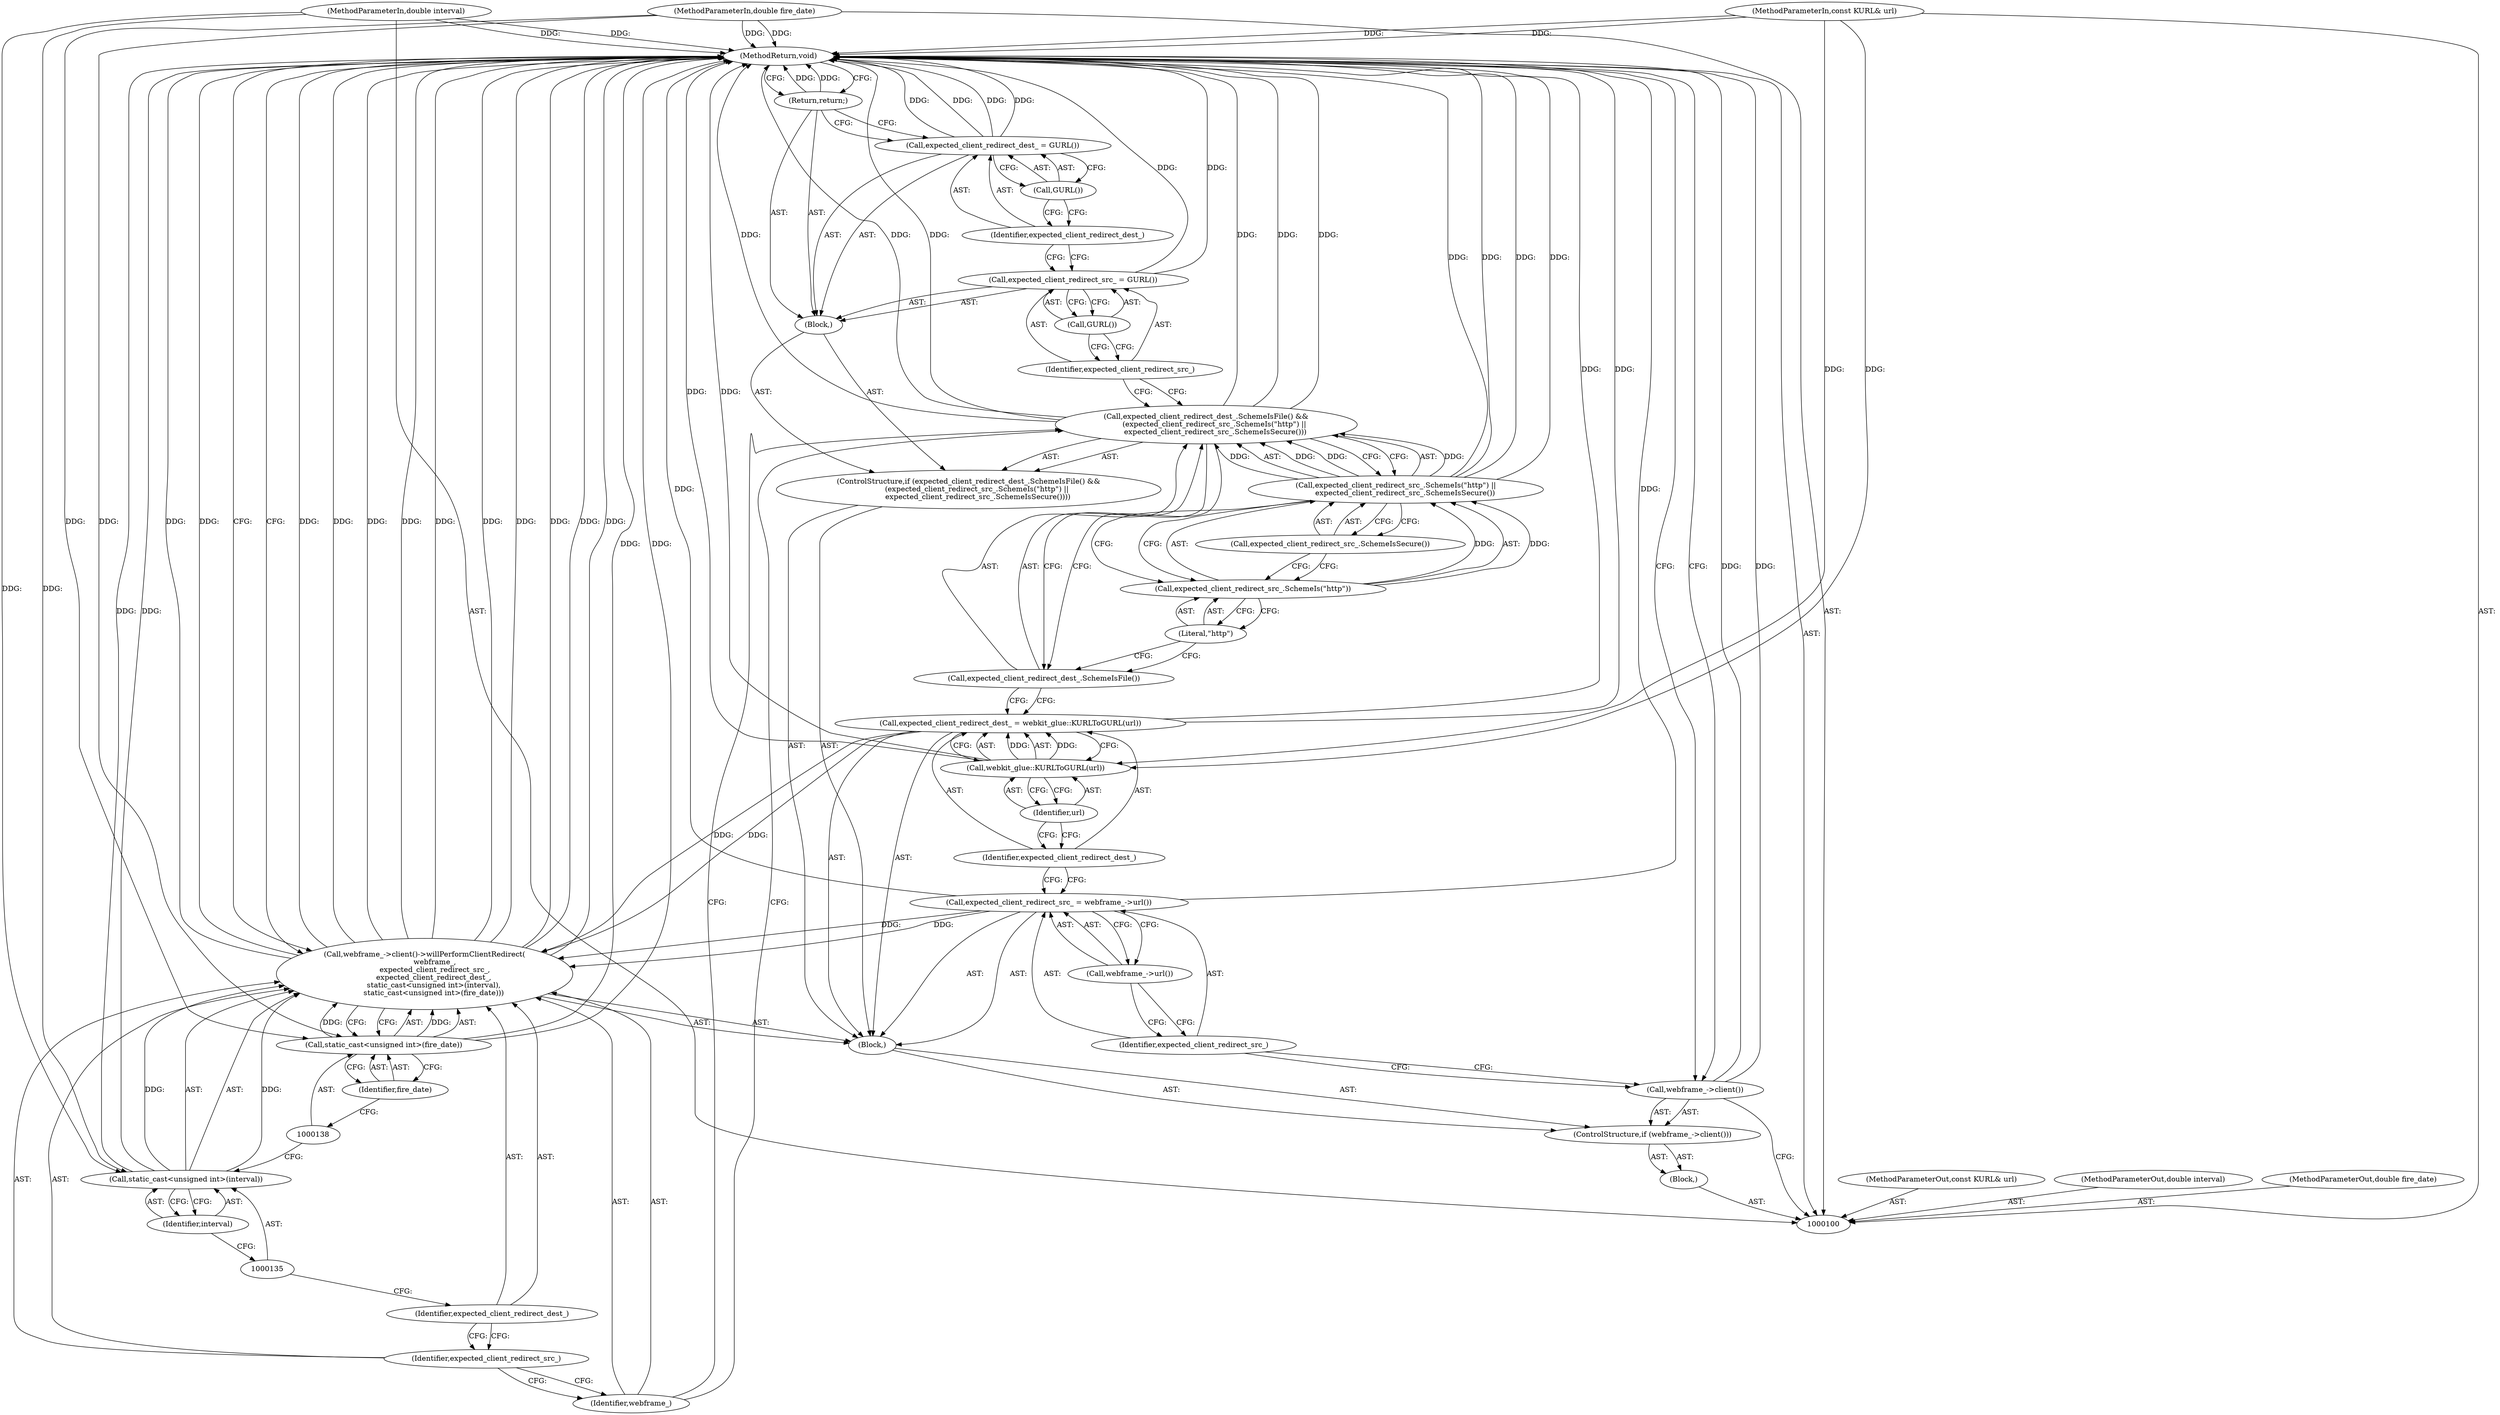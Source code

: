 digraph "1_Chrome_b9e2ecab97a8a7f3cce06951ab92a3eaef559206_1" {
"1000140" [label="(MethodReturn,void)"];
"1000122" [label="(Block,)"];
"1000121" [label="(Call,expected_client_redirect_src_.SchemeIsSecure())"];
"1000125" [label="(Call,GURL())"];
"1000123" [label="(Call,expected_client_redirect_src_ = GURL())"];
"1000124" [label="(Identifier,expected_client_redirect_src_)"];
"1000128" [label="(Call,GURL())"];
"1000126" [label="(Call,expected_client_redirect_dest_ = GURL())"];
"1000127" [label="(Identifier,expected_client_redirect_dest_)"];
"1000129" [label="(Return,return;)"];
"1000130" [label="(Call,webframe_->client()->willPerformClientRedirect(\n         webframe_,\n         expected_client_redirect_src_,\n        expected_client_redirect_dest_,\n        static_cast<unsigned int>(interval),\n        static_cast<unsigned int>(fire_date)))"];
"1000131" [label="(Identifier,webframe_)"];
"1000132" [label="(Identifier,expected_client_redirect_src_)"];
"1000133" [label="(Identifier,expected_client_redirect_dest_)"];
"1000101" [label="(MethodParameterIn,const KURL& url)"];
"1000198" [label="(MethodParameterOut,const KURL& url)"];
"1000136" [label="(Identifier,interval)"];
"1000134" [label="(Call,static_cast<unsigned int>(interval))"];
"1000139" [label="(Identifier,fire_date)"];
"1000137" [label="(Call,static_cast<unsigned int>(fire_date))"];
"1000102" [label="(MethodParameterIn,double interval)"];
"1000199" [label="(MethodParameterOut,double interval)"];
"1000104" [label="(Block,)"];
"1000103" [label="(MethodParameterIn,double fire_date)"];
"1000200" [label="(MethodParameterOut,double fire_date)"];
"1000105" [label="(ControlStructure,if (webframe_->client()))"];
"1000107" [label="(Block,)"];
"1000106" [label="(Call,webframe_->client())"];
"1000110" [label="(Call,webframe_->url())"];
"1000108" [label="(Call,expected_client_redirect_src_ = webframe_->url())"];
"1000109" [label="(Identifier,expected_client_redirect_src_)"];
"1000113" [label="(Call,webkit_glue::KURLToGURL(url))"];
"1000111" [label="(Call,expected_client_redirect_dest_ = webkit_glue::KURLToGURL(url))"];
"1000112" [label="(Identifier,expected_client_redirect_dest_)"];
"1000114" [label="(Identifier,url)"];
"1000115" [label="(ControlStructure,if (expected_client_redirect_dest_.SchemeIsFile() &&\n       (expected_client_redirect_src_.SchemeIs(\"http\") ||\n        expected_client_redirect_src_.SchemeIsSecure())))"];
"1000116" [label="(Call,expected_client_redirect_dest_.SchemeIsFile() &&\n       (expected_client_redirect_src_.SchemeIs(\"http\") ||\n        expected_client_redirect_src_.SchemeIsSecure()))"];
"1000117" [label="(Call,expected_client_redirect_dest_.SchemeIsFile())"];
"1000120" [label="(Literal,\"http\")"];
"1000118" [label="(Call,expected_client_redirect_src_.SchemeIs(\"http\") ||\n        expected_client_redirect_src_.SchemeIsSecure())"];
"1000119" [label="(Call,expected_client_redirect_src_.SchemeIs(\"http\"))"];
"1000140" -> "1000100"  [label="AST: "];
"1000140" -> "1000129"  [label="CFG: "];
"1000140" -> "1000130"  [label="CFG: "];
"1000140" -> "1000106"  [label="CFG: "];
"1000129" -> "1000140"  [label="DDG: "];
"1000116" -> "1000140"  [label="DDG: "];
"1000116" -> "1000140"  [label="DDG: "];
"1000116" -> "1000140"  [label="DDG: "];
"1000113" -> "1000140"  [label="DDG: "];
"1000118" -> "1000140"  [label="DDG: "];
"1000118" -> "1000140"  [label="DDG: "];
"1000126" -> "1000140"  [label="DDG: "];
"1000126" -> "1000140"  [label="DDG: "];
"1000134" -> "1000140"  [label="DDG: "];
"1000130" -> "1000140"  [label="DDG: "];
"1000130" -> "1000140"  [label="DDG: "];
"1000130" -> "1000140"  [label="DDG: "];
"1000130" -> "1000140"  [label="DDG: "];
"1000130" -> "1000140"  [label="DDG: "];
"1000130" -> "1000140"  [label="DDG: "];
"1000137" -> "1000140"  [label="DDG: "];
"1000103" -> "1000140"  [label="DDG: "];
"1000102" -> "1000140"  [label="DDG: "];
"1000111" -> "1000140"  [label="DDG: "];
"1000101" -> "1000140"  [label="DDG: "];
"1000108" -> "1000140"  [label="DDG: "];
"1000106" -> "1000140"  [label="DDG: "];
"1000123" -> "1000140"  [label="DDG: "];
"1000122" -> "1000115"  [label="AST: "];
"1000123" -> "1000122"  [label="AST: "];
"1000126" -> "1000122"  [label="AST: "];
"1000129" -> "1000122"  [label="AST: "];
"1000121" -> "1000118"  [label="AST: "];
"1000121" -> "1000119"  [label="CFG: "];
"1000118" -> "1000121"  [label="CFG: "];
"1000125" -> "1000123"  [label="AST: "];
"1000125" -> "1000124"  [label="CFG: "];
"1000123" -> "1000125"  [label="CFG: "];
"1000123" -> "1000122"  [label="AST: "];
"1000123" -> "1000125"  [label="CFG: "];
"1000124" -> "1000123"  [label="AST: "];
"1000125" -> "1000123"  [label="AST: "];
"1000127" -> "1000123"  [label="CFG: "];
"1000123" -> "1000140"  [label="DDG: "];
"1000124" -> "1000123"  [label="AST: "];
"1000124" -> "1000116"  [label="CFG: "];
"1000125" -> "1000124"  [label="CFG: "];
"1000128" -> "1000126"  [label="AST: "];
"1000128" -> "1000127"  [label="CFG: "];
"1000126" -> "1000128"  [label="CFG: "];
"1000126" -> "1000122"  [label="AST: "];
"1000126" -> "1000128"  [label="CFG: "];
"1000127" -> "1000126"  [label="AST: "];
"1000128" -> "1000126"  [label="AST: "];
"1000129" -> "1000126"  [label="CFG: "];
"1000126" -> "1000140"  [label="DDG: "];
"1000126" -> "1000140"  [label="DDG: "];
"1000127" -> "1000126"  [label="AST: "];
"1000127" -> "1000123"  [label="CFG: "];
"1000128" -> "1000127"  [label="CFG: "];
"1000129" -> "1000122"  [label="AST: "];
"1000129" -> "1000126"  [label="CFG: "];
"1000140" -> "1000129"  [label="CFG: "];
"1000129" -> "1000140"  [label="DDG: "];
"1000130" -> "1000107"  [label="AST: "];
"1000130" -> "1000137"  [label="CFG: "];
"1000131" -> "1000130"  [label="AST: "];
"1000132" -> "1000130"  [label="AST: "];
"1000133" -> "1000130"  [label="AST: "];
"1000134" -> "1000130"  [label="AST: "];
"1000137" -> "1000130"  [label="AST: "];
"1000140" -> "1000130"  [label="CFG: "];
"1000130" -> "1000140"  [label="DDG: "];
"1000130" -> "1000140"  [label="DDG: "];
"1000130" -> "1000140"  [label="DDG: "];
"1000130" -> "1000140"  [label="DDG: "];
"1000130" -> "1000140"  [label="DDG: "];
"1000130" -> "1000140"  [label="DDG: "];
"1000108" -> "1000130"  [label="DDG: "];
"1000111" -> "1000130"  [label="DDG: "];
"1000134" -> "1000130"  [label="DDG: "];
"1000137" -> "1000130"  [label="DDG: "];
"1000131" -> "1000130"  [label="AST: "];
"1000131" -> "1000116"  [label="CFG: "];
"1000132" -> "1000131"  [label="CFG: "];
"1000132" -> "1000130"  [label="AST: "];
"1000132" -> "1000131"  [label="CFG: "];
"1000133" -> "1000132"  [label="CFG: "];
"1000133" -> "1000130"  [label="AST: "];
"1000133" -> "1000132"  [label="CFG: "];
"1000135" -> "1000133"  [label="CFG: "];
"1000101" -> "1000100"  [label="AST: "];
"1000101" -> "1000140"  [label="DDG: "];
"1000101" -> "1000113"  [label="DDG: "];
"1000198" -> "1000100"  [label="AST: "];
"1000136" -> "1000134"  [label="AST: "];
"1000136" -> "1000135"  [label="CFG: "];
"1000134" -> "1000136"  [label="CFG: "];
"1000134" -> "1000130"  [label="AST: "];
"1000134" -> "1000136"  [label="CFG: "];
"1000135" -> "1000134"  [label="AST: "];
"1000136" -> "1000134"  [label="AST: "];
"1000138" -> "1000134"  [label="CFG: "];
"1000134" -> "1000140"  [label="DDG: "];
"1000134" -> "1000130"  [label="DDG: "];
"1000102" -> "1000134"  [label="DDG: "];
"1000139" -> "1000137"  [label="AST: "];
"1000139" -> "1000138"  [label="CFG: "];
"1000137" -> "1000139"  [label="CFG: "];
"1000137" -> "1000130"  [label="AST: "];
"1000137" -> "1000139"  [label="CFG: "];
"1000138" -> "1000137"  [label="AST: "];
"1000139" -> "1000137"  [label="AST: "];
"1000130" -> "1000137"  [label="CFG: "];
"1000137" -> "1000140"  [label="DDG: "];
"1000137" -> "1000130"  [label="DDG: "];
"1000103" -> "1000137"  [label="DDG: "];
"1000102" -> "1000100"  [label="AST: "];
"1000102" -> "1000140"  [label="DDG: "];
"1000102" -> "1000134"  [label="DDG: "];
"1000199" -> "1000100"  [label="AST: "];
"1000104" -> "1000100"  [label="AST: "];
"1000105" -> "1000104"  [label="AST: "];
"1000103" -> "1000100"  [label="AST: "];
"1000103" -> "1000140"  [label="DDG: "];
"1000103" -> "1000137"  [label="DDG: "];
"1000200" -> "1000100"  [label="AST: "];
"1000105" -> "1000104"  [label="AST: "];
"1000106" -> "1000105"  [label="AST: "];
"1000107" -> "1000105"  [label="AST: "];
"1000107" -> "1000105"  [label="AST: "];
"1000108" -> "1000107"  [label="AST: "];
"1000111" -> "1000107"  [label="AST: "];
"1000115" -> "1000107"  [label="AST: "];
"1000130" -> "1000107"  [label="AST: "];
"1000106" -> "1000105"  [label="AST: "];
"1000106" -> "1000100"  [label="CFG: "];
"1000109" -> "1000106"  [label="CFG: "];
"1000140" -> "1000106"  [label="CFG: "];
"1000106" -> "1000140"  [label="DDG: "];
"1000110" -> "1000108"  [label="AST: "];
"1000110" -> "1000109"  [label="CFG: "];
"1000108" -> "1000110"  [label="CFG: "];
"1000108" -> "1000107"  [label="AST: "];
"1000108" -> "1000110"  [label="CFG: "];
"1000109" -> "1000108"  [label="AST: "];
"1000110" -> "1000108"  [label="AST: "];
"1000112" -> "1000108"  [label="CFG: "];
"1000108" -> "1000140"  [label="DDG: "];
"1000108" -> "1000130"  [label="DDG: "];
"1000109" -> "1000108"  [label="AST: "];
"1000109" -> "1000106"  [label="CFG: "];
"1000110" -> "1000109"  [label="CFG: "];
"1000113" -> "1000111"  [label="AST: "];
"1000113" -> "1000114"  [label="CFG: "];
"1000114" -> "1000113"  [label="AST: "];
"1000111" -> "1000113"  [label="CFG: "];
"1000113" -> "1000140"  [label="DDG: "];
"1000113" -> "1000111"  [label="DDG: "];
"1000101" -> "1000113"  [label="DDG: "];
"1000111" -> "1000107"  [label="AST: "];
"1000111" -> "1000113"  [label="CFG: "];
"1000112" -> "1000111"  [label="AST: "];
"1000113" -> "1000111"  [label="AST: "];
"1000117" -> "1000111"  [label="CFG: "];
"1000111" -> "1000140"  [label="DDG: "];
"1000113" -> "1000111"  [label="DDG: "];
"1000111" -> "1000130"  [label="DDG: "];
"1000112" -> "1000111"  [label="AST: "];
"1000112" -> "1000108"  [label="CFG: "];
"1000114" -> "1000112"  [label="CFG: "];
"1000114" -> "1000113"  [label="AST: "];
"1000114" -> "1000112"  [label="CFG: "];
"1000113" -> "1000114"  [label="CFG: "];
"1000115" -> "1000107"  [label="AST: "];
"1000116" -> "1000115"  [label="AST: "];
"1000122" -> "1000115"  [label="AST: "];
"1000116" -> "1000115"  [label="AST: "];
"1000116" -> "1000117"  [label="CFG: "];
"1000116" -> "1000118"  [label="CFG: "];
"1000117" -> "1000116"  [label="AST: "];
"1000118" -> "1000116"  [label="AST: "];
"1000124" -> "1000116"  [label="CFG: "];
"1000131" -> "1000116"  [label="CFG: "];
"1000116" -> "1000140"  [label="DDG: "];
"1000116" -> "1000140"  [label="DDG: "];
"1000116" -> "1000140"  [label="DDG: "];
"1000118" -> "1000116"  [label="DDG: "];
"1000118" -> "1000116"  [label="DDG: "];
"1000117" -> "1000116"  [label="AST: "];
"1000117" -> "1000111"  [label="CFG: "];
"1000120" -> "1000117"  [label="CFG: "];
"1000116" -> "1000117"  [label="CFG: "];
"1000120" -> "1000119"  [label="AST: "];
"1000120" -> "1000117"  [label="CFG: "];
"1000119" -> "1000120"  [label="CFG: "];
"1000118" -> "1000116"  [label="AST: "];
"1000118" -> "1000119"  [label="CFG: "];
"1000118" -> "1000121"  [label="CFG: "];
"1000119" -> "1000118"  [label="AST: "];
"1000121" -> "1000118"  [label="AST: "];
"1000116" -> "1000118"  [label="CFG: "];
"1000118" -> "1000140"  [label="DDG: "];
"1000118" -> "1000140"  [label="DDG: "];
"1000118" -> "1000116"  [label="DDG: "];
"1000118" -> "1000116"  [label="DDG: "];
"1000119" -> "1000118"  [label="DDG: "];
"1000119" -> "1000118"  [label="AST: "];
"1000119" -> "1000120"  [label="CFG: "];
"1000120" -> "1000119"  [label="AST: "];
"1000121" -> "1000119"  [label="CFG: "];
"1000118" -> "1000119"  [label="CFG: "];
"1000119" -> "1000118"  [label="DDG: "];
}

